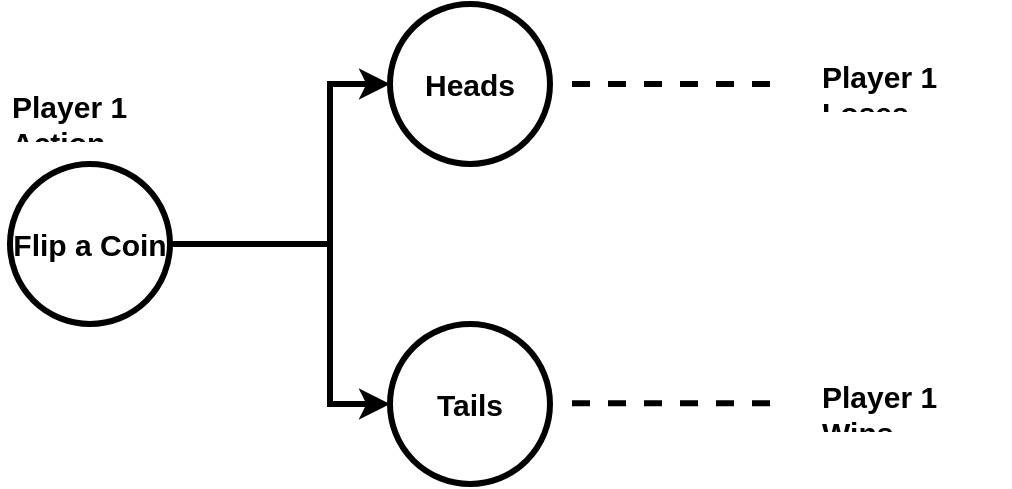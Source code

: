 <mxfile version="24.4.4" type="github">
  <diagram name="Page-1" id="Z3DuzpICTh4GMaO6C3C9">
    <mxGraphModel dx="989" dy="539" grid="1" gridSize="10" guides="1" tooltips="1" connect="1" arrows="1" fold="1" page="1" pageScale="1" pageWidth="850" pageHeight="1100" math="0" shadow="0">
      <root>
        <mxCell id="0" />
        <mxCell id="1" parent="0" />
        <mxCell id="ifs0U7B9Us3LK8llfT2l-1" value="Flip a Coin" style="ellipse;whiteSpace=wrap;html=1;aspect=fixed;strokeWidth=3;fontSize=15;fontStyle=1" vertex="1" parent="1">
          <mxGeometry x="285" y="360" width="80" height="80" as="geometry" />
        </mxCell>
        <mxCell id="ifs0U7B9Us3LK8llfT2l-3" value="" style="endArrow=classic;html=1;rounded=0;exitX=1;exitY=0.5;exitDx=0;exitDy=0;strokeWidth=3;fontSize=15;fontStyle=1" edge="1" parent="1" source="ifs0U7B9Us3LK8llfT2l-1" target="ifs0U7B9Us3LK8llfT2l-4">
          <mxGeometry width="50" height="50" relative="1" as="geometry">
            <mxPoint x="295" y="430" as="sourcePoint" />
            <mxPoint x="525" y="340" as="targetPoint" />
            <Array as="points">
              <mxPoint x="445" y="400" />
              <mxPoint x="445" y="320" />
            </Array>
          </mxGeometry>
        </mxCell>
        <mxCell id="ifs0U7B9Us3LK8llfT2l-4" value="&lt;div style=&quot;font-size: 15px;&quot;&gt;Heads&lt;/div&gt;" style="ellipse;whiteSpace=wrap;html=1;aspect=fixed;strokeWidth=3;fontSize=15;fontStyle=1" vertex="1" parent="1">
          <mxGeometry x="475" y="280" width="80" height="80" as="geometry" />
        </mxCell>
        <mxCell id="ifs0U7B9Us3LK8llfT2l-5" value="Tails" style="ellipse;whiteSpace=wrap;html=1;aspect=fixed;strokeWidth=3;fontSize=15;fontStyle=1" vertex="1" parent="1">
          <mxGeometry x="475" y="440" width="80" height="80" as="geometry" />
        </mxCell>
        <mxCell id="ifs0U7B9Us3LK8llfT2l-7" value="" style="endArrow=classic;html=1;rounded=0;strokeWidth=3;fontSize=15;fontStyle=1" edge="1" parent="1">
          <mxGeometry width="50" height="50" relative="1" as="geometry">
            <mxPoint x="445" y="400" as="sourcePoint" />
            <mxPoint x="475" y="480" as="targetPoint" />
            <Array as="points">
              <mxPoint x="445" y="440" />
              <mxPoint x="445" y="480" />
            </Array>
          </mxGeometry>
        </mxCell>
        <mxCell id="ifs0U7B9Us3LK8llfT2l-9" value="Player 1 Action" style="text;strokeColor=none;fillColor=none;align=left;verticalAlign=middle;spacingLeft=4;spacingRight=4;overflow=hidden;points=[[0,0.5],[1,0.5]];portConstraint=eastwest;rotatable=0;whiteSpace=wrap;html=1;strokeWidth=3;fontSize=15;fontStyle=1" vertex="1" parent="1">
          <mxGeometry x="280" y="320" width="100" height="30" as="geometry" />
        </mxCell>
        <mxCell id="ifs0U7B9Us3LK8llfT2l-10" value="" style="endArrow=none;dashed=1;html=1;rounded=0;strokeWidth=3;fontSize=15;fontStyle=1" edge="1" parent="1">
          <mxGeometry width="50" height="50" relative="1" as="geometry">
            <mxPoint x="665" y="320" as="sourcePoint" />
            <mxPoint x="565" y="320" as="targetPoint" />
          </mxGeometry>
        </mxCell>
        <mxCell id="ifs0U7B9Us3LK8llfT2l-11" value="" style="endArrow=none;dashed=1;html=1;rounded=0;strokeWidth=3;fontSize=15;fontStyle=1" edge="1" parent="1">
          <mxGeometry width="50" height="50" relative="1" as="geometry">
            <mxPoint x="665" y="479.66" as="sourcePoint" />
            <mxPoint x="565" y="479.66" as="targetPoint" />
          </mxGeometry>
        </mxCell>
        <mxCell id="ifs0U7B9Us3LK8llfT2l-12" value="Player 1 Loses" style="text;strokeColor=none;fillColor=none;align=left;verticalAlign=middle;spacingLeft=4;spacingRight=4;overflow=hidden;points=[[0,0.5],[1,0.5]];portConstraint=eastwest;rotatable=0;whiteSpace=wrap;html=1;strokeWidth=3;fontSize=15;fontStyle=1" vertex="1" parent="1">
          <mxGeometry x="685" y="305" width="100" height="30" as="geometry" />
        </mxCell>
        <mxCell id="ifs0U7B9Us3LK8llfT2l-13" value="Player 1 Wins" style="text;strokeColor=none;fillColor=none;align=left;verticalAlign=middle;spacingLeft=4;spacingRight=4;overflow=hidden;points=[[0,0.5],[1,0.5]];portConstraint=eastwest;rotatable=0;whiteSpace=wrap;html=1;strokeWidth=3;fontSize=15;fontStyle=1" vertex="1" parent="1">
          <mxGeometry x="685" y="465" width="100" height="30" as="geometry" />
        </mxCell>
      </root>
    </mxGraphModel>
  </diagram>
</mxfile>
